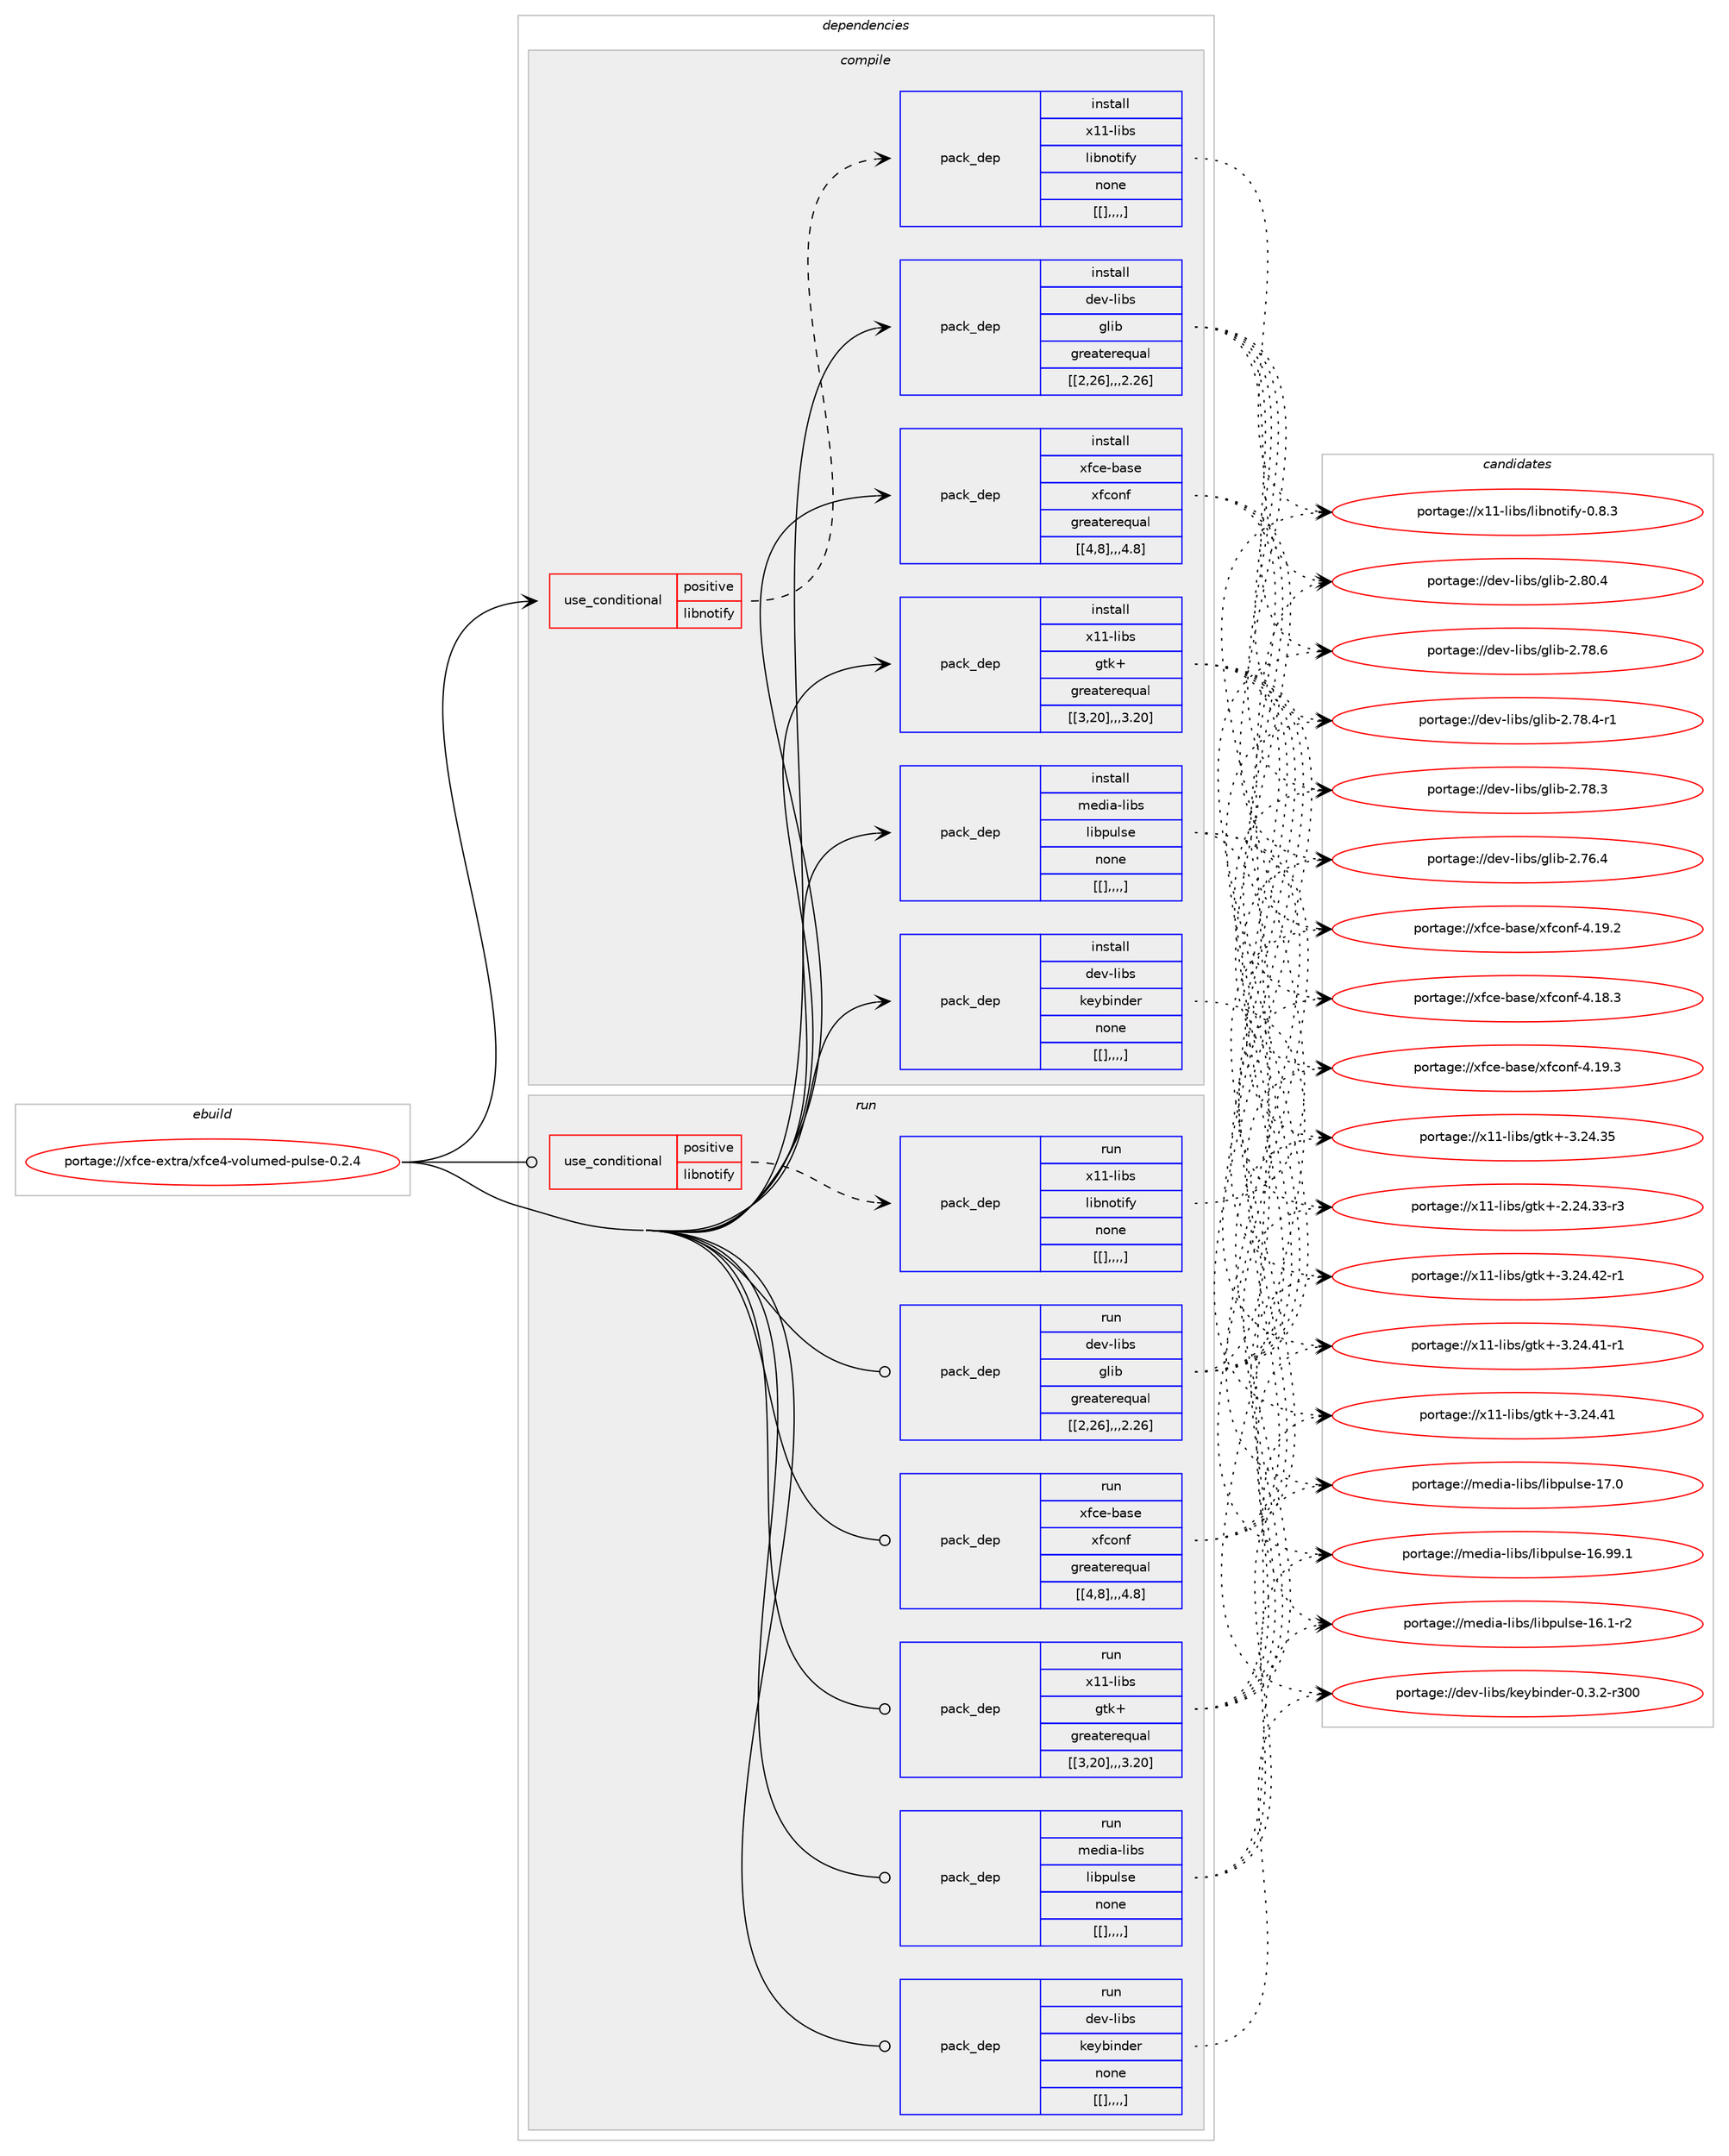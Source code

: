 digraph prolog {

# *************
# Graph options
# *************

newrank=true;
concentrate=true;
compound=true;
graph [rankdir=LR,fontname=Helvetica,fontsize=10,ranksep=1.5];#, ranksep=2.5, nodesep=0.2];
edge  [arrowhead=vee];
node  [fontname=Helvetica,fontsize=10];

# **********
# The ebuild
# **********

subgraph cluster_leftcol {
color=gray;
label=<<i>ebuild</i>>;
id [label="portage://xfce-extra/xfce4-volumed-pulse-0.2.4", color=red, width=4, href="../xfce-extra/xfce4-volumed-pulse-0.2.4.svg"];
}

# ****************
# The dependencies
# ****************

subgraph cluster_midcol {
color=gray;
label=<<i>dependencies</i>>;
subgraph cluster_compile {
fillcolor="#eeeeee";
style=filled;
label=<<i>compile</i>>;
subgraph cond370 {
dependency2691 [label=<<TABLE BORDER="0" CELLBORDER="1" CELLSPACING="0" CELLPADDING="4"><TR><TD ROWSPAN="3" CELLPADDING="10">use_conditional</TD></TR><TR><TD>positive</TD></TR><TR><TD>libnotify</TD></TR></TABLE>>, shape=none, color=red];
subgraph pack2167 {
dependency2693 [label=<<TABLE BORDER="0" CELLBORDER="1" CELLSPACING="0" CELLPADDING="4" WIDTH="220"><TR><TD ROWSPAN="6" CELLPADDING="30">pack_dep</TD></TR><TR><TD WIDTH="110">install</TD></TR><TR><TD>x11-libs</TD></TR><TR><TD>libnotify</TD></TR><TR><TD>none</TD></TR><TR><TD>[[],,,,]</TD></TR></TABLE>>, shape=none, color=blue];
}
dependency2691:e -> dependency2693:w [weight=20,style="dashed",arrowhead="vee"];
}
id:e -> dependency2691:w [weight=20,style="solid",arrowhead="vee"];
subgraph pack2172 {
dependency2700 [label=<<TABLE BORDER="0" CELLBORDER="1" CELLSPACING="0" CELLPADDING="4" WIDTH="220"><TR><TD ROWSPAN="6" CELLPADDING="30">pack_dep</TD></TR><TR><TD WIDTH="110">install</TD></TR><TR><TD>dev-libs</TD></TR><TR><TD>glib</TD></TR><TR><TD>greaterequal</TD></TR><TR><TD>[[2,26],,,2.26]</TD></TR></TABLE>>, shape=none, color=blue];
}
id:e -> dependency2700:w [weight=20,style="solid",arrowhead="vee"];
subgraph pack2176 {
dependency2705 [label=<<TABLE BORDER="0" CELLBORDER="1" CELLSPACING="0" CELLPADDING="4" WIDTH="220"><TR><TD ROWSPAN="6" CELLPADDING="30">pack_dep</TD></TR><TR><TD WIDTH="110">install</TD></TR><TR><TD>dev-libs</TD></TR><TR><TD>keybinder</TD></TR><TR><TD>none</TD></TR><TR><TD>[[],,,,]</TD></TR></TABLE>>, shape=none, color=blue];
}
id:e -> dependency2705:w [weight=20,style="solid",arrowhead="vee"];
subgraph pack2180 {
dependency2710 [label=<<TABLE BORDER="0" CELLBORDER="1" CELLSPACING="0" CELLPADDING="4" WIDTH="220"><TR><TD ROWSPAN="6" CELLPADDING="30">pack_dep</TD></TR><TR><TD WIDTH="110">install</TD></TR><TR><TD>media-libs</TD></TR><TR><TD>libpulse</TD></TR><TR><TD>none</TD></TR><TR><TD>[[],,,,]</TD></TR></TABLE>>, shape=none, color=blue];
}
id:e -> dependency2710:w [weight=20,style="solid",arrowhead="vee"];
subgraph pack2184 {
dependency2715 [label=<<TABLE BORDER="0" CELLBORDER="1" CELLSPACING="0" CELLPADDING="4" WIDTH="220"><TR><TD ROWSPAN="6" CELLPADDING="30">pack_dep</TD></TR><TR><TD WIDTH="110">install</TD></TR><TR><TD>x11-libs</TD></TR><TR><TD>gtk+</TD></TR><TR><TD>greaterequal</TD></TR><TR><TD>[[3,20],,,3.20]</TD></TR></TABLE>>, shape=none, color=blue];
}
id:e -> dependency2715:w [weight=20,style="solid",arrowhead="vee"];
subgraph pack2188 {
dependency2719 [label=<<TABLE BORDER="0" CELLBORDER="1" CELLSPACING="0" CELLPADDING="4" WIDTH="220"><TR><TD ROWSPAN="6" CELLPADDING="30">pack_dep</TD></TR><TR><TD WIDTH="110">install</TD></TR><TR><TD>xfce-base</TD></TR><TR><TD>xfconf</TD></TR><TR><TD>greaterequal</TD></TR><TR><TD>[[4,8],,,4.8]</TD></TR></TABLE>>, shape=none, color=blue];
}
id:e -> dependency2719:w [weight=20,style="solid",arrowhead="vee"];
}
subgraph cluster_compileandrun {
fillcolor="#eeeeee";
style=filled;
label=<<i>compile and run</i>>;
}
subgraph cluster_run {
fillcolor="#eeeeee";
style=filled;
label=<<i>run</i>>;
subgraph cond377 {
dependency2726 [label=<<TABLE BORDER="0" CELLBORDER="1" CELLSPACING="0" CELLPADDING="4"><TR><TD ROWSPAN="3" CELLPADDING="10">use_conditional</TD></TR><TR><TD>positive</TD></TR><TR><TD>libnotify</TD></TR></TABLE>>, shape=none, color=red];
subgraph pack2196 {
dependency2730 [label=<<TABLE BORDER="0" CELLBORDER="1" CELLSPACING="0" CELLPADDING="4" WIDTH="220"><TR><TD ROWSPAN="6" CELLPADDING="30">pack_dep</TD></TR><TR><TD WIDTH="110">run</TD></TR><TR><TD>x11-libs</TD></TR><TR><TD>libnotify</TD></TR><TR><TD>none</TD></TR><TR><TD>[[],,,,]</TD></TR></TABLE>>, shape=none, color=blue];
}
dependency2726:e -> dependency2730:w [weight=20,style="dashed",arrowhead="vee"];
}
id:e -> dependency2726:w [weight=20,style="solid",arrowhead="odot"];
subgraph pack2204 {
dependency2741 [label=<<TABLE BORDER="0" CELLBORDER="1" CELLSPACING="0" CELLPADDING="4" WIDTH="220"><TR><TD ROWSPAN="6" CELLPADDING="30">pack_dep</TD></TR><TR><TD WIDTH="110">run</TD></TR><TR><TD>dev-libs</TD></TR><TR><TD>glib</TD></TR><TR><TD>greaterequal</TD></TR><TR><TD>[[2,26],,,2.26]</TD></TR></TABLE>>, shape=none, color=blue];
}
id:e -> dependency2741:w [weight=20,style="solid",arrowhead="odot"];
subgraph pack2208 {
dependency2746 [label=<<TABLE BORDER="0" CELLBORDER="1" CELLSPACING="0" CELLPADDING="4" WIDTH="220"><TR><TD ROWSPAN="6" CELLPADDING="30">pack_dep</TD></TR><TR><TD WIDTH="110">run</TD></TR><TR><TD>dev-libs</TD></TR><TR><TD>keybinder</TD></TR><TR><TD>none</TD></TR><TR><TD>[[],,,,]</TD></TR></TABLE>>, shape=none, color=blue];
}
id:e -> dependency2746:w [weight=20,style="solid",arrowhead="odot"];
subgraph pack2211 {
dependency2750 [label=<<TABLE BORDER="0" CELLBORDER="1" CELLSPACING="0" CELLPADDING="4" WIDTH="220"><TR><TD ROWSPAN="6" CELLPADDING="30">pack_dep</TD></TR><TR><TD WIDTH="110">run</TD></TR><TR><TD>media-libs</TD></TR><TR><TD>libpulse</TD></TR><TR><TD>none</TD></TR><TR><TD>[[],,,,]</TD></TR></TABLE>>, shape=none, color=blue];
}
id:e -> dependency2750:w [weight=20,style="solid",arrowhead="odot"];
subgraph pack2217 {
dependency2756 [label=<<TABLE BORDER="0" CELLBORDER="1" CELLSPACING="0" CELLPADDING="4" WIDTH="220"><TR><TD ROWSPAN="6" CELLPADDING="30">pack_dep</TD></TR><TR><TD WIDTH="110">run</TD></TR><TR><TD>x11-libs</TD></TR><TR><TD>gtk+</TD></TR><TR><TD>greaterequal</TD></TR><TR><TD>[[3,20],,,3.20]</TD></TR></TABLE>>, shape=none, color=blue];
}
id:e -> dependency2756:w [weight=20,style="solid",arrowhead="odot"];
subgraph pack2221 {
dependency2761 [label=<<TABLE BORDER="0" CELLBORDER="1" CELLSPACING="0" CELLPADDING="4" WIDTH="220"><TR><TD ROWSPAN="6" CELLPADDING="30">pack_dep</TD></TR><TR><TD WIDTH="110">run</TD></TR><TR><TD>xfce-base</TD></TR><TR><TD>xfconf</TD></TR><TR><TD>greaterequal</TD></TR><TR><TD>[[4,8],,,4.8]</TD></TR></TABLE>>, shape=none, color=blue];
}
id:e -> dependency2761:w [weight=20,style="solid",arrowhead="odot"];
}
}

# **************
# The candidates
# **************

subgraph cluster_choices {
rank=same;
color=gray;
label=<<i>candidates</i>>;

subgraph choice2136 {
color=black;
nodesep=1;
choice120494945108105981154710810598110111116105102121454846564651 [label="portage://x11-libs/libnotify-0.8.3", color=red, width=4,href="../x11-libs/libnotify-0.8.3.svg"];
dependency2693:e -> choice120494945108105981154710810598110111116105102121454846564651:w [style=dotted,weight="100"];
}
subgraph choice2138 {
color=black;
nodesep=1;
choice1001011184510810598115471031081059845504656484652 [label="portage://dev-libs/glib-2.80.4", color=red, width=4,href="../dev-libs/glib-2.80.4.svg"];
choice1001011184510810598115471031081059845504655564654 [label="portage://dev-libs/glib-2.78.6", color=red, width=4,href="../dev-libs/glib-2.78.6.svg"];
choice10010111845108105981154710310810598455046555646524511449 [label="portage://dev-libs/glib-2.78.4-r1", color=red, width=4,href="../dev-libs/glib-2.78.4-r1.svg"];
choice1001011184510810598115471031081059845504655564651 [label="portage://dev-libs/glib-2.78.3", color=red, width=4,href="../dev-libs/glib-2.78.3.svg"];
choice1001011184510810598115471031081059845504655544652 [label="portage://dev-libs/glib-2.76.4", color=red, width=4,href="../dev-libs/glib-2.76.4.svg"];
dependency2700:e -> choice1001011184510810598115471031081059845504656484652:w [style=dotted,weight="100"];
dependency2700:e -> choice1001011184510810598115471031081059845504655564654:w [style=dotted,weight="100"];
dependency2700:e -> choice10010111845108105981154710310810598455046555646524511449:w [style=dotted,weight="100"];
dependency2700:e -> choice1001011184510810598115471031081059845504655564651:w [style=dotted,weight="100"];
dependency2700:e -> choice1001011184510810598115471031081059845504655544652:w [style=dotted,weight="100"];
}
subgraph choice2143 {
color=black;
nodesep=1;
choice1001011184510810598115471071011219810511010010111445484651465045114514848 [label="portage://dev-libs/keybinder-0.3.2-r300", color=red, width=4,href="../dev-libs/keybinder-0.3.2-r300.svg"];
dependency2705:e -> choice1001011184510810598115471071011219810511010010111445484651465045114514848:w [style=dotted,weight="100"];
}
subgraph choice2147 {
color=black;
nodesep=1;
choice10910110010597451081059811547108105981121171081151014549554648 [label="portage://media-libs/libpulse-17.0", color=red, width=4,href="../media-libs/libpulse-17.0.svg"];
choice10910110010597451081059811547108105981121171081151014549544657574649 [label="portage://media-libs/libpulse-16.99.1", color=red, width=4,href="../media-libs/libpulse-16.99.1.svg"];
choice109101100105974510810598115471081059811211710811510145495446494511450 [label="portage://media-libs/libpulse-16.1-r2", color=red, width=4,href="../media-libs/libpulse-16.1-r2.svg"];
dependency2710:e -> choice10910110010597451081059811547108105981121171081151014549554648:w [style=dotted,weight="100"];
dependency2710:e -> choice10910110010597451081059811547108105981121171081151014549544657574649:w [style=dotted,weight="100"];
dependency2710:e -> choice109101100105974510810598115471081059811211710811510145495446494511450:w [style=dotted,weight="100"];
}
subgraph choice2149 {
color=black;
nodesep=1;
choice12049494510810598115471031161074345514650524652504511449 [label="portage://x11-libs/gtk+-3.24.42-r1", color=red, width=4,href="../x11-libs/gtk+-3.24.42-r1.svg"];
choice12049494510810598115471031161074345514650524652494511449 [label="portage://x11-libs/gtk+-3.24.41-r1", color=red, width=4,href="../x11-libs/gtk+-3.24.41-r1.svg"];
choice1204949451081059811547103116107434551465052465249 [label="portage://x11-libs/gtk+-3.24.41", color=red, width=4,href="../x11-libs/gtk+-3.24.41.svg"];
choice1204949451081059811547103116107434551465052465153 [label="portage://x11-libs/gtk+-3.24.35", color=red, width=4,href="../x11-libs/gtk+-3.24.35.svg"];
choice12049494510810598115471031161074345504650524651514511451 [label="portage://x11-libs/gtk+-2.24.33-r3", color=red, width=4,href="../x11-libs/gtk+-2.24.33-r3.svg"];
dependency2715:e -> choice12049494510810598115471031161074345514650524652504511449:w [style=dotted,weight="100"];
dependency2715:e -> choice12049494510810598115471031161074345514650524652494511449:w [style=dotted,weight="100"];
dependency2715:e -> choice1204949451081059811547103116107434551465052465249:w [style=dotted,weight="100"];
dependency2715:e -> choice1204949451081059811547103116107434551465052465153:w [style=dotted,weight="100"];
dependency2715:e -> choice12049494510810598115471031161074345504650524651514511451:w [style=dotted,weight="100"];
}
subgraph choice2155 {
color=black;
nodesep=1;
choice12010299101459897115101471201029911111010245524649574651 [label="portage://xfce-base/xfconf-4.19.3", color=red, width=4,href="../xfce-base/xfconf-4.19.3.svg"];
choice12010299101459897115101471201029911111010245524649574650 [label="portage://xfce-base/xfconf-4.19.2", color=red, width=4,href="../xfce-base/xfconf-4.19.2.svg"];
choice12010299101459897115101471201029911111010245524649564651 [label="portage://xfce-base/xfconf-4.18.3", color=red, width=4,href="../xfce-base/xfconf-4.18.3.svg"];
dependency2719:e -> choice12010299101459897115101471201029911111010245524649574651:w [style=dotted,weight="100"];
dependency2719:e -> choice12010299101459897115101471201029911111010245524649574650:w [style=dotted,weight="100"];
dependency2719:e -> choice12010299101459897115101471201029911111010245524649564651:w [style=dotted,weight="100"];
}
subgraph choice2159 {
color=black;
nodesep=1;
choice120494945108105981154710810598110111116105102121454846564651 [label="portage://x11-libs/libnotify-0.8.3", color=red, width=4,href="../x11-libs/libnotify-0.8.3.svg"];
dependency2730:e -> choice120494945108105981154710810598110111116105102121454846564651:w [style=dotted,weight="100"];
}
subgraph choice2161 {
color=black;
nodesep=1;
choice1001011184510810598115471031081059845504656484652 [label="portage://dev-libs/glib-2.80.4", color=red, width=4,href="../dev-libs/glib-2.80.4.svg"];
choice1001011184510810598115471031081059845504655564654 [label="portage://dev-libs/glib-2.78.6", color=red, width=4,href="../dev-libs/glib-2.78.6.svg"];
choice10010111845108105981154710310810598455046555646524511449 [label="portage://dev-libs/glib-2.78.4-r1", color=red, width=4,href="../dev-libs/glib-2.78.4-r1.svg"];
choice1001011184510810598115471031081059845504655564651 [label="portage://dev-libs/glib-2.78.3", color=red, width=4,href="../dev-libs/glib-2.78.3.svg"];
choice1001011184510810598115471031081059845504655544652 [label="portage://dev-libs/glib-2.76.4", color=red, width=4,href="../dev-libs/glib-2.76.4.svg"];
dependency2741:e -> choice1001011184510810598115471031081059845504656484652:w [style=dotted,weight="100"];
dependency2741:e -> choice1001011184510810598115471031081059845504655564654:w [style=dotted,weight="100"];
dependency2741:e -> choice10010111845108105981154710310810598455046555646524511449:w [style=dotted,weight="100"];
dependency2741:e -> choice1001011184510810598115471031081059845504655564651:w [style=dotted,weight="100"];
dependency2741:e -> choice1001011184510810598115471031081059845504655544652:w [style=dotted,weight="100"];
}
subgraph choice2166 {
color=black;
nodesep=1;
choice1001011184510810598115471071011219810511010010111445484651465045114514848 [label="portage://dev-libs/keybinder-0.3.2-r300", color=red, width=4,href="../dev-libs/keybinder-0.3.2-r300.svg"];
dependency2746:e -> choice1001011184510810598115471071011219810511010010111445484651465045114514848:w [style=dotted,weight="100"];
}
subgraph choice2167 {
color=black;
nodesep=1;
choice10910110010597451081059811547108105981121171081151014549554648 [label="portage://media-libs/libpulse-17.0", color=red, width=4,href="../media-libs/libpulse-17.0.svg"];
choice10910110010597451081059811547108105981121171081151014549544657574649 [label="portage://media-libs/libpulse-16.99.1", color=red, width=4,href="../media-libs/libpulse-16.99.1.svg"];
choice109101100105974510810598115471081059811211710811510145495446494511450 [label="portage://media-libs/libpulse-16.1-r2", color=red, width=4,href="../media-libs/libpulse-16.1-r2.svg"];
dependency2750:e -> choice10910110010597451081059811547108105981121171081151014549554648:w [style=dotted,weight="100"];
dependency2750:e -> choice10910110010597451081059811547108105981121171081151014549544657574649:w [style=dotted,weight="100"];
dependency2750:e -> choice109101100105974510810598115471081059811211710811510145495446494511450:w [style=dotted,weight="100"];
}
subgraph choice2171 {
color=black;
nodesep=1;
choice12049494510810598115471031161074345514650524652504511449 [label="portage://x11-libs/gtk+-3.24.42-r1", color=red, width=4,href="../x11-libs/gtk+-3.24.42-r1.svg"];
choice12049494510810598115471031161074345514650524652494511449 [label="portage://x11-libs/gtk+-3.24.41-r1", color=red, width=4,href="../x11-libs/gtk+-3.24.41-r1.svg"];
choice1204949451081059811547103116107434551465052465249 [label="portage://x11-libs/gtk+-3.24.41", color=red, width=4,href="../x11-libs/gtk+-3.24.41.svg"];
choice1204949451081059811547103116107434551465052465153 [label="portage://x11-libs/gtk+-3.24.35", color=red, width=4,href="../x11-libs/gtk+-3.24.35.svg"];
choice12049494510810598115471031161074345504650524651514511451 [label="portage://x11-libs/gtk+-2.24.33-r3", color=red, width=4,href="../x11-libs/gtk+-2.24.33-r3.svg"];
dependency2756:e -> choice12049494510810598115471031161074345514650524652504511449:w [style=dotted,weight="100"];
dependency2756:e -> choice12049494510810598115471031161074345514650524652494511449:w [style=dotted,weight="100"];
dependency2756:e -> choice1204949451081059811547103116107434551465052465249:w [style=dotted,weight="100"];
dependency2756:e -> choice1204949451081059811547103116107434551465052465153:w [style=dotted,weight="100"];
dependency2756:e -> choice12049494510810598115471031161074345504650524651514511451:w [style=dotted,weight="100"];
}
subgraph choice2179 {
color=black;
nodesep=1;
choice12010299101459897115101471201029911111010245524649574651 [label="portage://xfce-base/xfconf-4.19.3", color=red, width=4,href="../xfce-base/xfconf-4.19.3.svg"];
choice12010299101459897115101471201029911111010245524649574650 [label="portage://xfce-base/xfconf-4.19.2", color=red, width=4,href="../xfce-base/xfconf-4.19.2.svg"];
choice12010299101459897115101471201029911111010245524649564651 [label="portage://xfce-base/xfconf-4.18.3", color=red, width=4,href="../xfce-base/xfconf-4.18.3.svg"];
dependency2761:e -> choice12010299101459897115101471201029911111010245524649574651:w [style=dotted,weight="100"];
dependency2761:e -> choice12010299101459897115101471201029911111010245524649574650:w [style=dotted,weight="100"];
dependency2761:e -> choice12010299101459897115101471201029911111010245524649564651:w [style=dotted,weight="100"];
}
}

}
